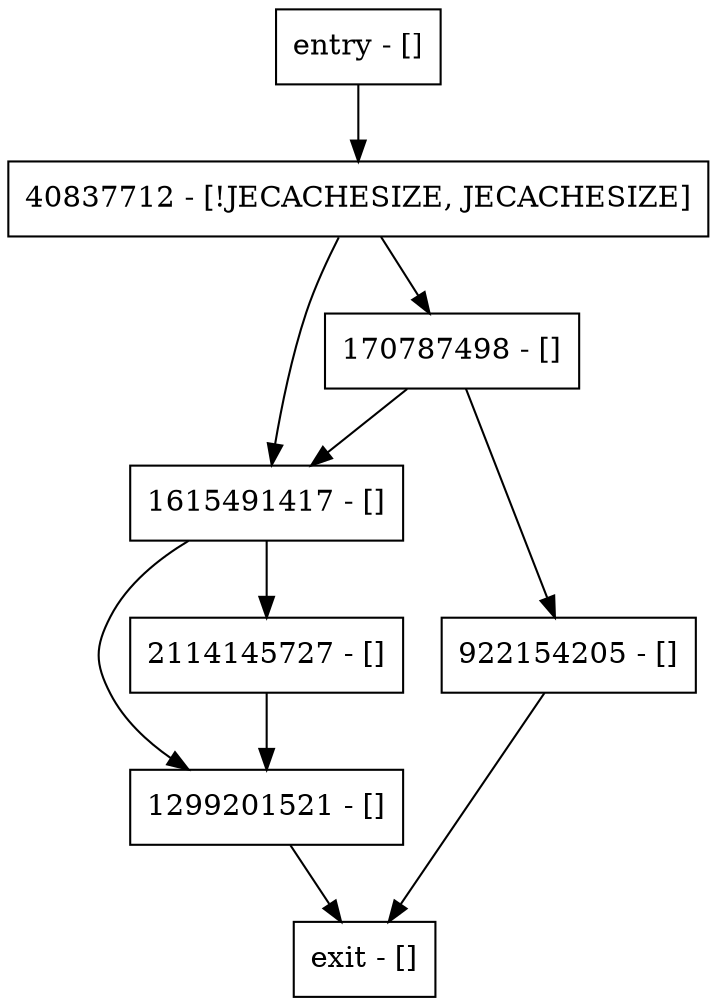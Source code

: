 digraph minimalClose {
node [shape=record];
entry [label="entry - []"];
exit [label="exit - []"];
1299201521 [label="1299201521 - []"];
40837712 [label="40837712 - [!JECACHESIZE, JECACHESIZE]"];
170787498 [label="170787498 - []"];
2114145727 [label="2114145727 - []"];
1615491417 [label="1615491417 - []"];
922154205 [label="922154205 - []"];
entry;
exit;
entry -> 40837712;
1299201521 -> exit;
40837712 -> 170787498;
40837712 -> 1615491417;
170787498 -> 1615491417;
170787498 -> 922154205;
2114145727 -> 1299201521;
1615491417 -> 1299201521;
1615491417 -> 2114145727;
922154205 -> exit;
}
